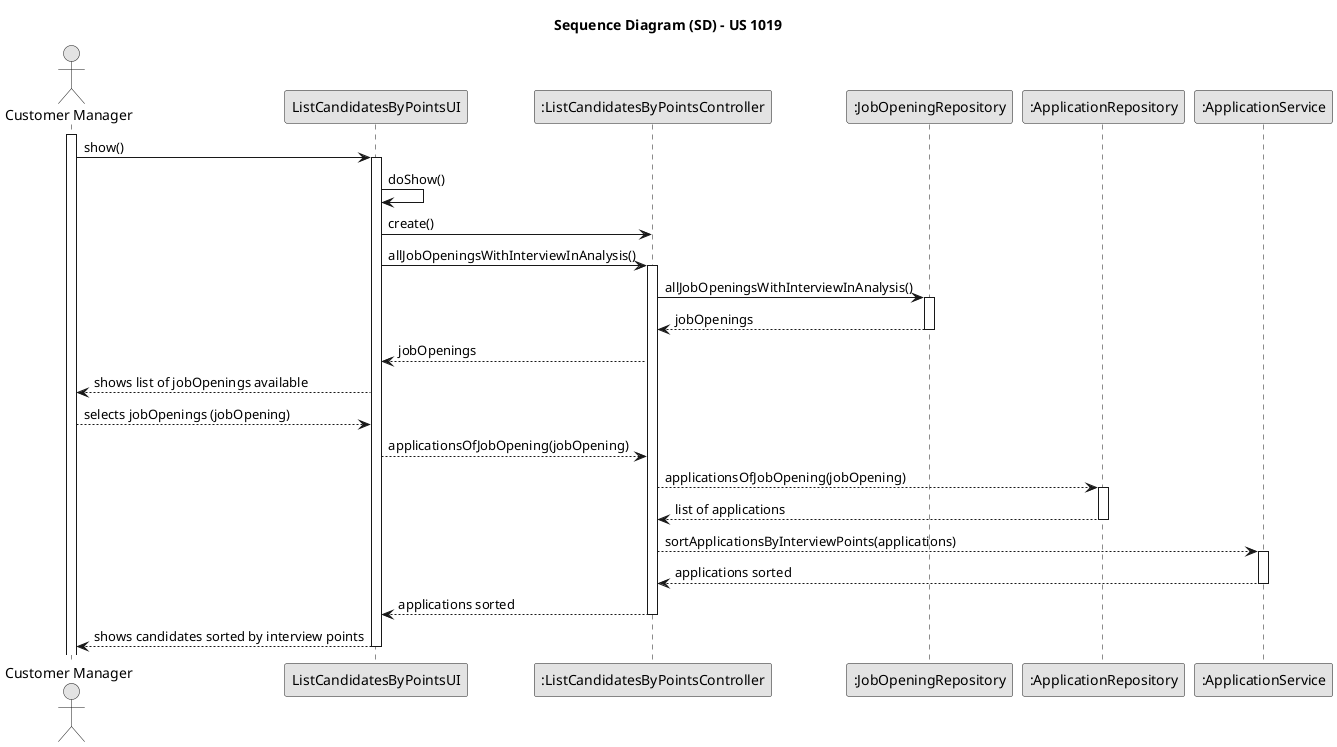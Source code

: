 @startuml
skinparam monochrome true
skinparam packageStyle rectangle
skinparam shadowing false

title Sequence Diagram (SD) - US 1019

actor "Customer Manager" as User
participant "ListCandidatesByPointsUI" as UI
participant ":ListCandidatesByPointsController" as Controller
participant ":JobOpeningRepository" as JobRep
participant ":ApplicationRepository" as AppRep
participant ":ApplicationService" as AppSvc

activate User

User -> UI : show()

activate UI
UI -> UI : doShow()

UI -> Controller : create()

UI -> Controller : allJobOpeningsWithInterviewInAnalysis()
activate Controller

Controller -> JobRep : allJobOpeningsWithInterviewInAnalysis()
activate JobRep

JobRep --> Controller : jobOpenings
deactivate JobRep

Controller --> UI : jobOpenings

UI --> User : shows list of jobOpenings available

User --> UI : selects jobOpenings (jobOpening)

UI --> Controller :applicationsOfJobOpening(jobOpening)


Controller --> AppRep : applicationsOfJobOpening(jobOpening)
activate AppRep

AppRep --> Controller : list of applications
deactivate AppRep

Controller --> AppSvc : sortApplicationsByInterviewPoints(applications)
activate AppSvc

AppSvc --> Controller : applications sorted
deactivate AppSvc

Controller --> UI : applications sorted
deactivate Controller

UI --> User : shows candidates sorted by interview points
deactivate UI
@enduml